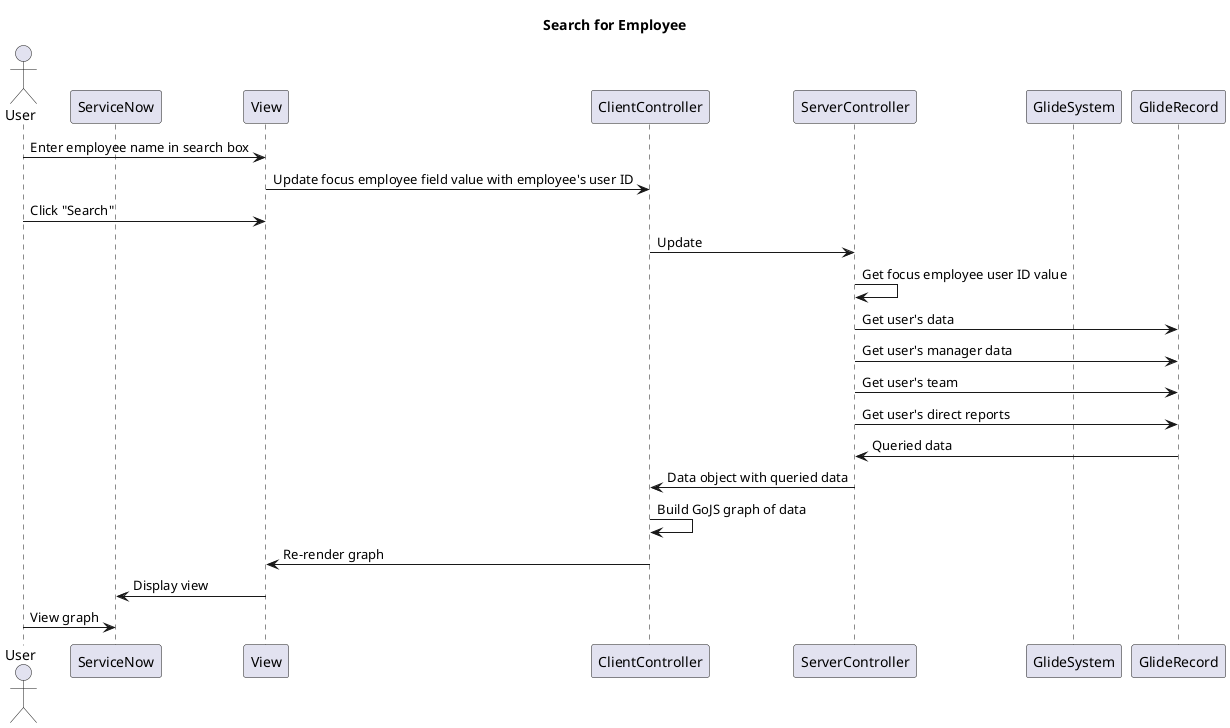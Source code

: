 @startuml
title Search for Employee

Actor User
Participant ServiceNow
Participant View
Participant ClientController
Participant ServerController
Participant GlideSystem
Participant GlideRecord

User -> View: Enter employee name in search box
View -> ClientController: Update focus employee field value with employee's user ID
User -> View: Click "Search"

ClientController -> ServerController: Update

ServerController -> ServerController: Get focus employee user ID value
ServerController -> GlideRecord: Get user's data
ServerController -> GlideRecord: Get user's manager data
ServerController -> GlideRecord: Get user's team
ServerController -> GlideRecord: Get user's direct reports
GlideRecord -> ServerController: Queried data

ServerController -> ClientController: Data object with queried data
ClientController -> ClientController: Build GoJS graph of data
ClientController -> View: Re-render graph

View -> ServiceNow: Display view
User -> ServiceNow: View graph
@enduml
